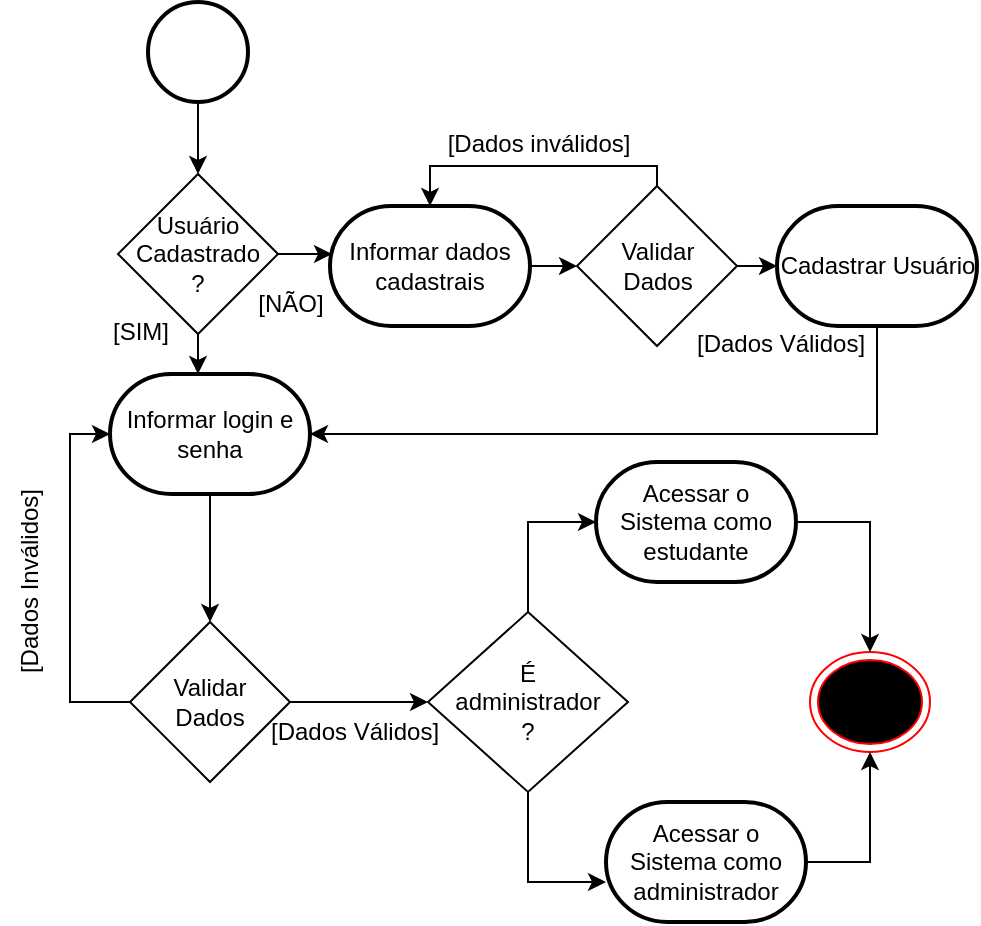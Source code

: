 <mxfile version="21.3.7" type="device">
  <diagram name="Página-1" id="uuwVow_PJiCqKo4K88RG">
    <mxGraphModel dx="712" dy="835" grid="1" gridSize="10" guides="1" tooltips="1" connect="1" arrows="1" fold="1" page="1" pageScale="1" pageWidth="827" pageHeight="1169" math="0" shadow="0">
      <root>
        <mxCell id="0" />
        <mxCell id="1" parent="0" />
        <mxCell id="hWO5IFuoEuxgEo-qNw-H-45" value="" style="ellipse;html=1;shape=endState;fillColor=#000000;strokeColor=#ff0000;" parent="1" vertex="1">
          <mxGeometry x="560" y="455" width="60" height="50" as="geometry" />
        </mxCell>
        <mxCell id="hWO5IFuoEuxgEo-qNw-H-50" value="" style="edgeStyle=orthogonalEdgeStyle;rounded=0;orthogonalLoop=1;jettySize=auto;html=1;" parent="1" source="hWO5IFuoEuxgEo-qNw-H-46" target="hWO5IFuoEuxgEo-qNw-H-49" edge="1">
          <mxGeometry relative="1" as="geometry" />
        </mxCell>
        <mxCell id="hWO5IFuoEuxgEo-qNw-H-46" value="Informar login e senha" style="strokeWidth=2;html=1;shape=mxgraph.flowchart.terminator;whiteSpace=wrap;" parent="1" vertex="1">
          <mxGeometry x="210" y="316" width="100" height="60" as="geometry" />
        </mxCell>
        <mxCell id="hWO5IFuoEuxgEo-qNw-H-62" value="" style="edgeStyle=orthogonalEdgeStyle;rounded=0;orthogonalLoop=1;jettySize=auto;html=1;" parent="1" source="hWO5IFuoEuxgEo-qNw-H-49" target="hWO5IFuoEuxgEo-qNw-H-60" edge="1">
          <mxGeometry relative="1" as="geometry" />
        </mxCell>
        <mxCell id="2ssigBGUwc78GzUN5vr9-23" style="edgeStyle=orthogonalEdgeStyle;rounded=0;orthogonalLoop=1;jettySize=auto;html=1;entryX=0;entryY=0.5;entryDx=0;entryDy=0;entryPerimeter=0;" edge="1" parent="1" source="hWO5IFuoEuxgEo-qNw-H-49" target="hWO5IFuoEuxgEo-qNw-H-46">
          <mxGeometry relative="1" as="geometry">
            <Array as="points">
              <mxPoint x="190" y="480" />
              <mxPoint x="190" y="346" />
            </Array>
          </mxGeometry>
        </mxCell>
        <mxCell id="hWO5IFuoEuxgEo-qNw-H-49" value="Validar&lt;br&gt;Dados" style="rhombus;whiteSpace=wrap;html=1;" parent="1" vertex="1">
          <mxGeometry x="220" y="440" width="80" height="80" as="geometry" />
        </mxCell>
        <mxCell id="hWO5IFuoEuxgEo-qNw-H-56" value="" style="edgeStyle=orthogonalEdgeStyle;rounded=0;orthogonalLoop=1;jettySize=auto;html=1;" parent="1" source="hWO5IFuoEuxgEo-qNw-H-51" target="hWO5IFuoEuxgEo-qNw-H-45" edge="1">
          <mxGeometry relative="1" as="geometry" />
        </mxCell>
        <mxCell id="hWO5IFuoEuxgEo-qNw-H-51" value="Acessar o Sistema como estudante" style="strokeWidth=2;html=1;shape=mxgraph.flowchart.terminator;whiteSpace=wrap;" parent="1" vertex="1">
          <mxGeometry x="453" y="360" width="100" height="60" as="geometry" />
        </mxCell>
        <mxCell id="hWO5IFuoEuxgEo-qNw-H-54" value="[Dados Inválidos]" style="text;html=1;align=center;verticalAlign=middle;resizable=0;points=[];autosize=1;strokeColor=none;fillColor=none;rotation=-90;" parent="1" vertex="1">
          <mxGeometry x="110" y="405" width="120" height="30" as="geometry" />
        </mxCell>
        <mxCell id="hWO5IFuoEuxgEo-qNw-H-55" value="[Dados Válidos]" style="text;html=1;align=center;verticalAlign=middle;resizable=0;points=[];autosize=1;strokeColor=none;fillColor=none;" parent="1" vertex="1">
          <mxGeometry x="277" y="480" width="110" height="30" as="geometry" />
        </mxCell>
        <mxCell id="hWO5IFuoEuxgEo-qNw-H-59" style="edgeStyle=orthogonalEdgeStyle;rounded=0;orthogonalLoop=1;jettySize=auto;html=1;entryX=0.5;entryY=1;entryDx=0;entryDy=0;" parent="1" source="hWO5IFuoEuxgEo-qNw-H-58" target="hWO5IFuoEuxgEo-qNw-H-45" edge="1">
          <mxGeometry relative="1" as="geometry" />
        </mxCell>
        <mxCell id="hWO5IFuoEuxgEo-qNw-H-58" value="Acessar o Sistema como administrador" style="strokeWidth=2;html=1;shape=mxgraph.flowchart.terminator;whiteSpace=wrap;" parent="1" vertex="1">
          <mxGeometry x="458" y="530" width="100" height="60" as="geometry" />
        </mxCell>
        <mxCell id="hWO5IFuoEuxgEo-qNw-H-64" style="edgeStyle=orthogonalEdgeStyle;rounded=0;orthogonalLoop=1;jettySize=auto;html=1;entryX=0;entryY=0.5;entryDx=0;entryDy=0;entryPerimeter=0;" parent="1" source="hWO5IFuoEuxgEo-qNw-H-60" target="hWO5IFuoEuxgEo-qNw-H-51" edge="1">
          <mxGeometry relative="1" as="geometry" />
        </mxCell>
        <mxCell id="hWO5IFuoEuxgEo-qNw-H-65" style="edgeStyle=orthogonalEdgeStyle;rounded=0;orthogonalLoop=1;jettySize=auto;html=1;exitX=0.5;exitY=1;exitDx=0;exitDy=0;entryX=0;entryY=0.667;entryDx=0;entryDy=0;entryPerimeter=0;" parent="1" source="hWO5IFuoEuxgEo-qNw-H-60" target="hWO5IFuoEuxgEo-qNw-H-58" edge="1">
          <mxGeometry relative="1" as="geometry" />
        </mxCell>
        <mxCell id="hWO5IFuoEuxgEo-qNw-H-60" value="É&lt;br&gt;administrador&lt;br&gt;?" style="rhombus;whiteSpace=wrap;html=1;" parent="1" vertex="1">
          <mxGeometry x="369" y="435" width="100" height="90" as="geometry" />
        </mxCell>
        <mxCell id="2ssigBGUwc78GzUN5vr9-24" style="edgeStyle=orthogonalEdgeStyle;rounded=0;orthogonalLoop=1;jettySize=auto;html=1;entryX=0.01;entryY=0.4;entryDx=0;entryDy=0;entryPerimeter=0;" edge="1" parent="1" source="2ssigBGUwc78GzUN5vr9-1" target="2ssigBGUwc78GzUN5vr9-5">
          <mxGeometry relative="1" as="geometry" />
        </mxCell>
        <mxCell id="2ssigBGUwc78GzUN5vr9-25" style="edgeStyle=orthogonalEdgeStyle;rounded=0;orthogonalLoop=1;jettySize=auto;html=1;exitX=0.5;exitY=1;exitDx=0;exitDy=0;" edge="1" parent="1" source="2ssigBGUwc78GzUN5vr9-1">
          <mxGeometry relative="1" as="geometry">
            <mxPoint x="254" y="316" as="targetPoint" />
            <mxPoint x="254" y="302" as="sourcePoint" />
          </mxGeometry>
        </mxCell>
        <mxCell id="2ssigBGUwc78GzUN5vr9-1" value="Usuário Cadastrado&lt;br&gt;?" style="rhombus;whiteSpace=wrap;html=1;" vertex="1" parent="1">
          <mxGeometry x="214" y="216" width="80" height="80" as="geometry" />
        </mxCell>
        <mxCell id="2ssigBGUwc78GzUN5vr9-4" value="" style="edgeStyle=orthogonalEdgeStyle;rounded=0;orthogonalLoop=1;jettySize=auto;html=1;" edge="1" parent="1" source="2ssigBGUwc78GzUN5vr9-5" target="2ssigBGUwc78GzUN5vr9-8">
          <mxGeometry relative="1" as="geometry" />
        </mxCell>
        <mxCell id="2ssigBGUwc78GzUN5vr9-5" value="Informar dados cadastrais" style="strokeWidth=2;html=1;shape=mxgraph.flowchart.terminator;whiteSpace=wrap;" vertex="1" parent="1">
          <mxGeometry x="320" y="232" width="100" height="60" as="geometry" />
        </mxCell>
        <mxCell id="2ssigBGUwc78GzUN5vr9-6" value="" style="edgeStyle=orthogonalEdgeStyle;rounded=0;orthogonalLoop=1;jettySize=auto;html=1;" edge="1" parent="1" source="2ssigBGUwc78GzUN5vr9-8" target="2ssigBGUwc78GzUN5vr9-10">
          <mxGeometry relative="1" as="geometry" />
        </mxCell>
        <mxCell id="2ssigBGUwc78GzUN5vr9-21" style="edgeStyle=orthogonalEdgeStyle;rounded=0;orthogonalLoop=1;jettySize=auto;html=1;entryX=0.5;entryY=0;entryDx=0;entryDy=0;entryPerimeter=0;" edge="1" parent="1" source="2ssigBGUwc78GzUN5vr9-8" target="2ssigBGUwc78GzUN5vr9-5">
          <mxGeometry relative="1" as="geometry">
            <Array as="points">
              <mxPoint x="484" y="212" />
              <mxPoint x="370" y="212" />
            </Array>
          </mxGeometry>
        </mxCell>
        <mxCell id="2ssigBGUwc78GzUN5vr9-8" value="Validar&lt;br&gt;Dados" style="rhombus;whiteSpace=wrap;html=1;" vertex="1" parent="1">
          <mxGeometry x="443.5" y="222" width="80" height="80" as="geometry" />
        </mxCell>
        <mxCell id="2ssigBGUwc78GzUN5vr9-22" style="edgeStyle=orthogonalEdgeStyle;rounded=0;orthogonalLoop=1;jettySize=auto;html=1;exitX=0.5;exitY=1;exitDx=0;exitDy=0;exitPerimeter=0;entryX=1;entryY=0.5;entryDx=0;entryDy=0;entryPerimeter=0;" edge="1" parent="1" source="2ssigBGUwc78GzUN5vr9-10" target="hWO5IFuoEuxgEo-qNw-H-46">
          <mxGeometry relative="1" as="geometry" />
        </mxCell>
        <mxCell id="2ssigBGUwc78GzUN5vr9-10" value="Cadastrar Usuário" style="strokeWidth=2;html=1;shape=mxgraph.flowchart.terminator;whiteSpace=wrap;" vertex="1" parent="1">
          <mxGeometry x="543.5" y="232" width="100" height="60" as="geometry" />
        </mxCell>
        <mxCell id="2ssigBGUwc78GzUN5vr9-12" value="[Dados Válidos]" style="text;html=1;align=center;verticalAlign=middle;resizable=0;points=[];autosize=1;strokeColor=none;fillColor=none;" vertex="1" parent="1">
          <mxGeometry x="490" y="286" width="110" height="30" as="geometry" />
        </mxCell>
        <mxCell id="2ssigBGUwc78GzUN5vr9-26" style="edgeStyle=orthogonalEdgeStyle;rounded=0;orthogonalLoop=1;jettySize=auto;html=1;exitX=0.5;exitY=1;exitDx=0;exitDy=0;exitPerimeter=0;entryX=0.5;entryY=0;entryDx=0;entryDy=0;" edge="1" parent="1" source="2ssigBGUwc78GzUN5vr9-13" target="2ssigBGUwc78GzUN5vr9-1">
          <mxGeometry relative="1" as="geometry" />
        </mxCell>
        <mxCell id="2ssigBGUwc78GzUN5vr9-13" value="" style="strokeWidth=2;html=1;shape=mxgraph.flowchart.start_2;whiteSpace=wrap;" vertex="1" parent="1">
          <mxGeometry x="229" y="130" width="50" height="50" as="geometry" />
        </mxCell>
        <mxCell id="2ssigBGUwc78GzUN5vr9-30" value="[Dados inválidos]" style="text;html=1;align=center;verticalAlign=middle;resizable=0;points=[];autosize=1;strokeColor=none;fillColor=none;" vertex="1" parent="1">
          <mxGeometry x="369" y="186" width="110" height="30" as="geometry" />
        </mxCell>
        <mxCell id="2ssigBGUwc78GzUN5vr9-31" value="[SIM]" style="text;html=1;align=center;verticalAlign=middle;resizable=0;points=[];autosize=1;strokeColor=none;fillColor=none;" vertex="1" parent="1">
          <mxGeometry x="200" y="280" width="50" height="30" as="geometry" />
        </mxCell>
        <mxCell id="2ssigBGUwc78GzUN5vr9-32" value="[NÃO]" style="text;html=1;align=center;verticalAlign=middle;resizable=0;points=[];autosize=1;strokeColor=none;fillColor=none;" vertex="1" parent="1">
          <mxGeometry x="270" y="266" width="60" height="30" as="geometry" />
        </mxCell>
      </root>
    </mxGraphModel>
  </diagram>
</mxfile>
